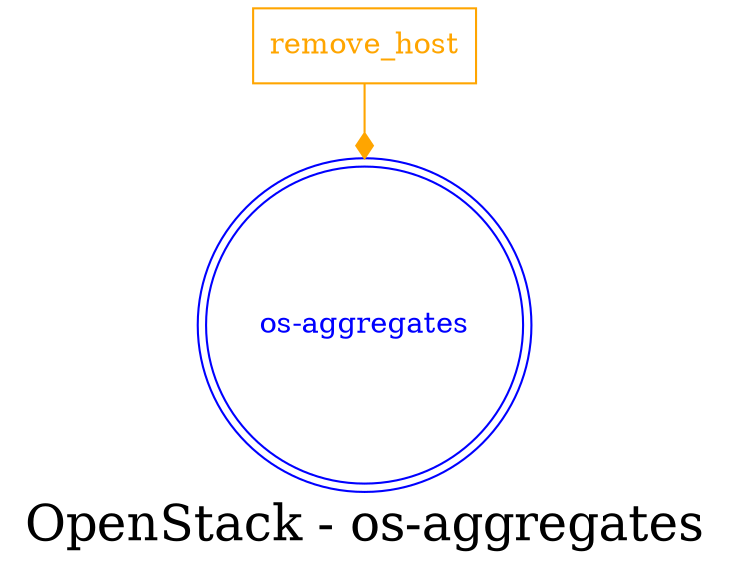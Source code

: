 digraph LexiconGraph {
graph[label="OpenStack - os-aggregates", fontsize=24]
splines=true
"os-aggregates" [color=blue, fontcolor=blue, shape=doublecircle]
"remove_host" [color=orange, fontcolor=orange, shape=box]
"remove_host" -> "os-aggregates" [color=orange, fontcolor=orange, arrowhead=diamond, arrowtail=none]
}
